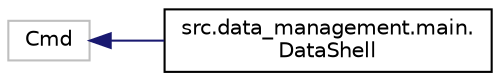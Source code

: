 digraph "Graphical Class Hierarchy"
{
 // LATEX_PDF_SIZE
  edge [fontname="Helvetica",fontsize="10",labelfontname="Helvetica",labelfontsize="10"];
  node [fontname="Helvetica",fontsize="10",shape=record];
  rankdir="LR";
  Node23 [label="Cmd",height=0.2,width=0.4,color="grey75", fillcolor="white", style="filled",tooltip=" "];
  Node23 -> Node0 [dir="back",color="midnightblue",fontsize="10",style="solid",fontname="Helvetica"];
  Node0 [label="src.data_management.main.\lDataShell",height=0.2,width=0.4,color="black", fillcolor="white", style="filled",URL="$classsrc_1_1data__management_1_1main_1_1DataShell.html",tooltip=" "];
}
